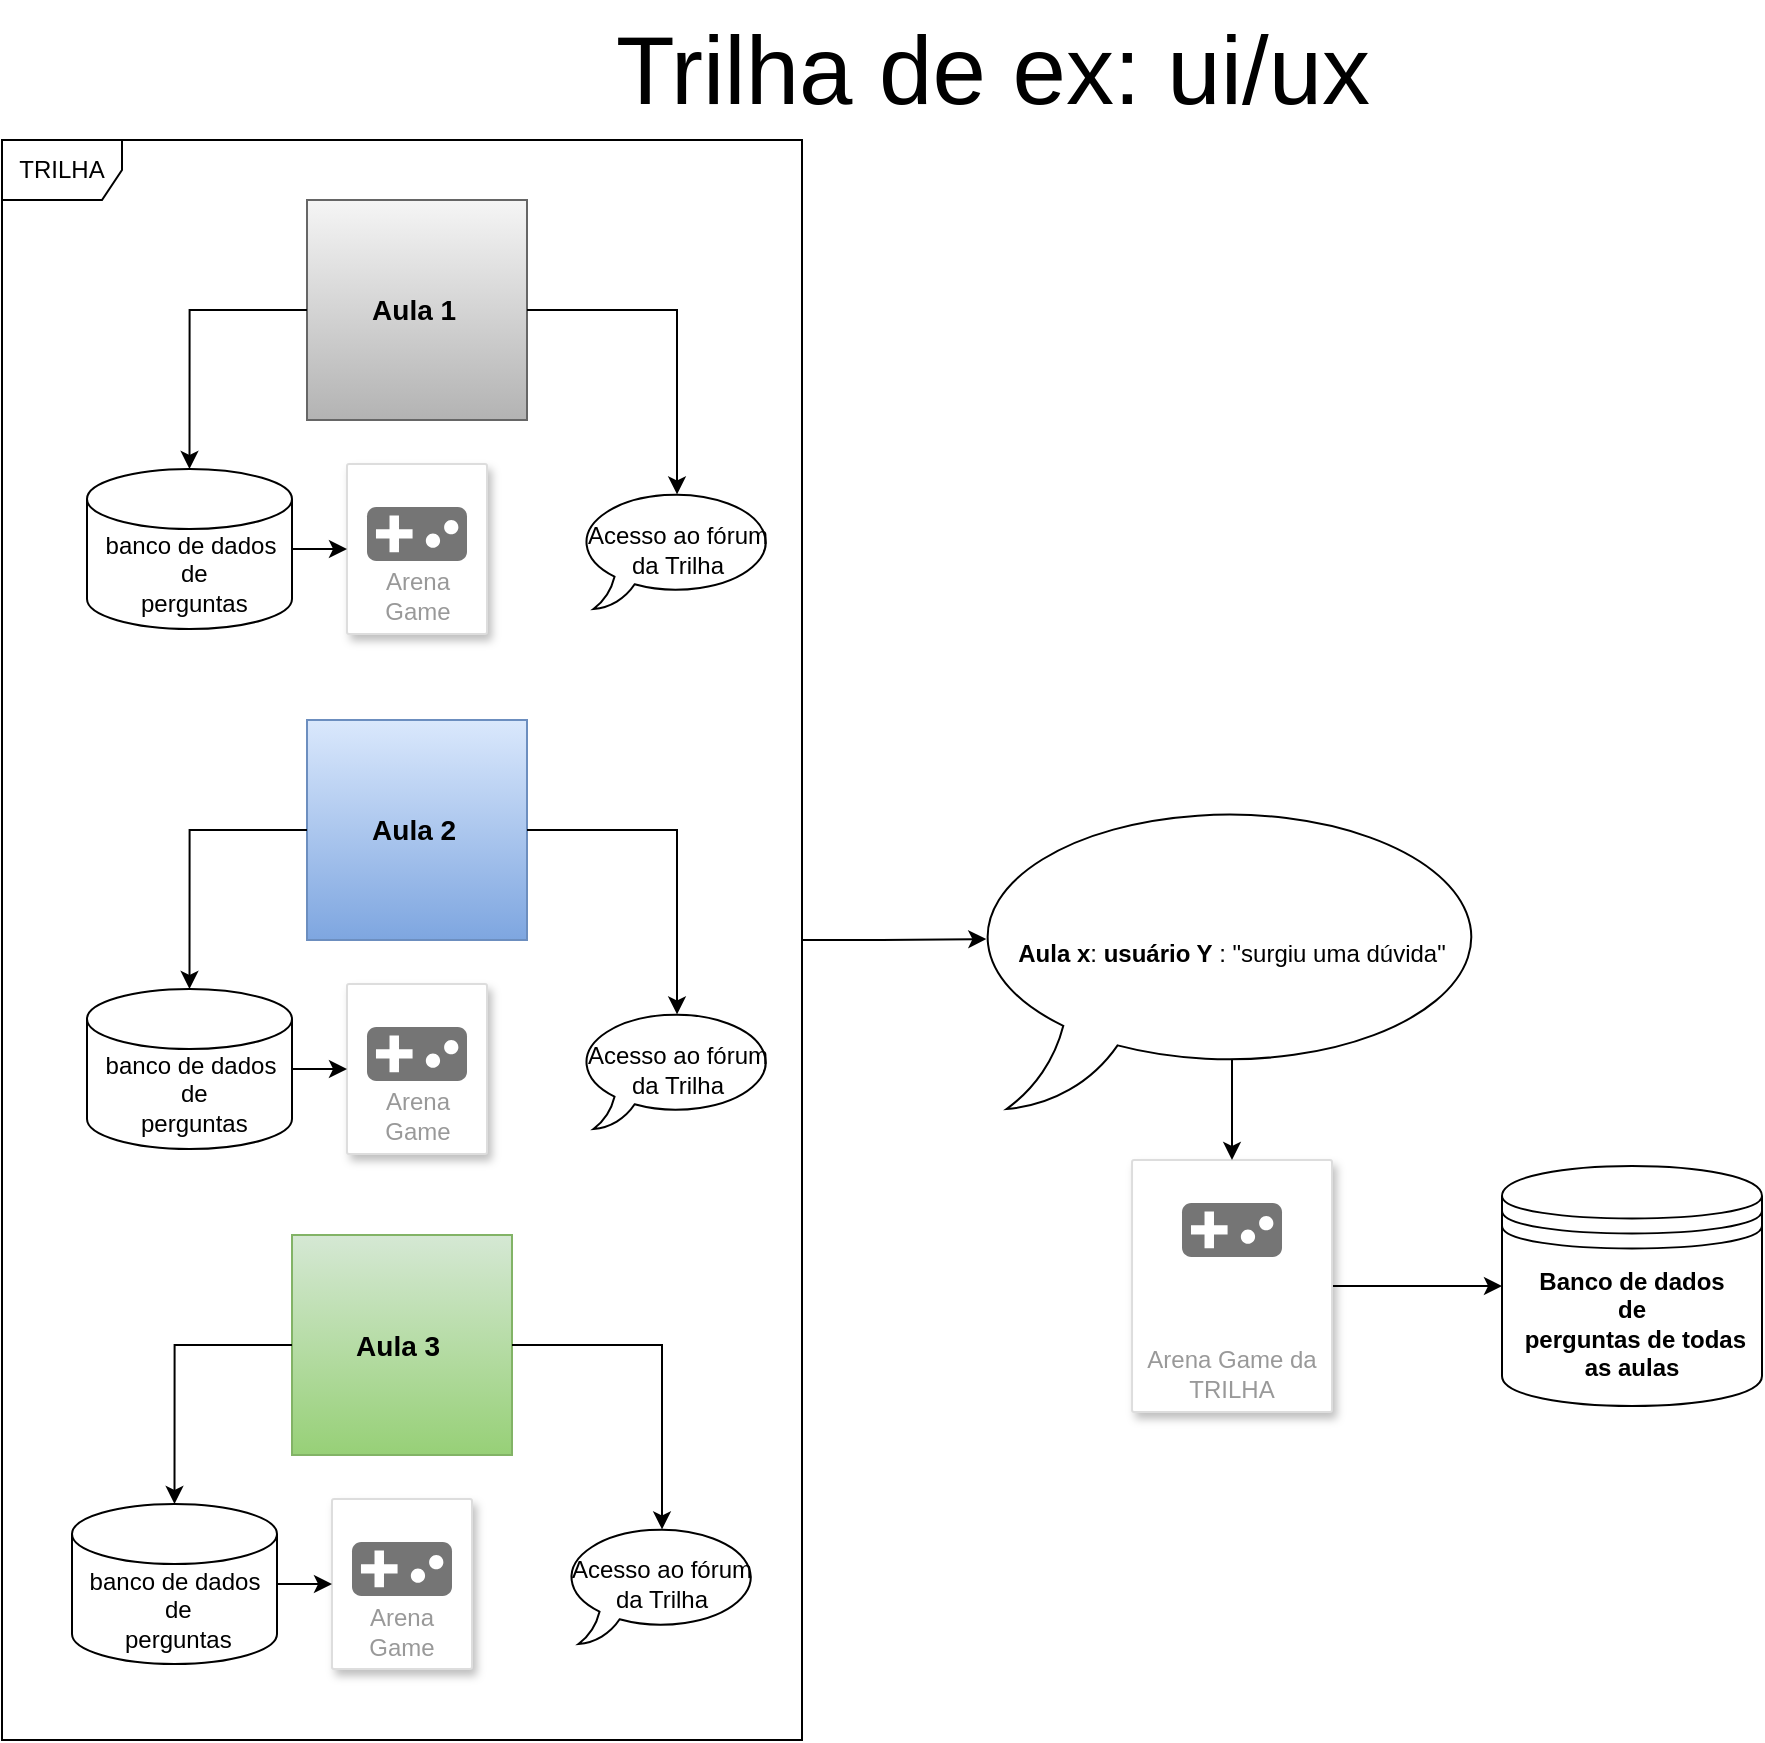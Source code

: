 <mxfile version="24.7.16">
  <diagram name="Página-1" id="NrrEXgRHciqs66VpnFxt">
    <mxGraphModel dx="1707" dy="855" grid="1" gridSize="10" guides="1" tooltips="1" connect="1" arrows="1" fold="1" page="1" pageScale="1" pageWidth="827" pageHeight="1169" math="0" shadow="0">
      <root>
        <mxCell id="0" />
        <mxCell id="1" parent="0" />
        <mxCell id="22VOJDSw5q1sDKJSQ0TA-1" value="&lt;b&gt;&lt;font style=&quot;font-size: 14px;&quot;&gt;Aula 1&amp;nbsp;&lt;/font&gt;&lt;/b&gt;" style="whiteSpace=wrap;html=1;aspect=fixed;fillColor=#f5f5f5;gradientColor=#b3b3b3;strokeColor=#666666;" vertex="1" parent="1">
          <mxGeometry x="152.5" y="110" width="110" height="110" as="geometry" />
        </mxCell>
        <mxCell id="22VOJDSw5q1sDKJSQ0TA-8" value="&lt;font style=&quot;font-size: 48px;&quot;&gt;Trilha de ex: ui/ux&lt;/font&gt;" style="text;html=1;align=center;verticalAlign=middle;resizable=0;points=[];autosize=1;strokeColor=none;fillColor=none;" vertex="1" parent="1">
          <mxGeometry x="295" y="10" width="400" height="70" as="geometry" />
        </mxCell>
        <mxCell id="22VOJDSw5q1sDKJSQ0TA-10" value="Arena &lt;br&gt;Game" style="strokeColor=#dddddd;shadow=1;strokeWidth=1;rounded=1;absoluteArcSize=1;arcSize=2;labelPosition=center;verticalLabelPosition=middle;align=center;verticalAlign=bottom;spacingLeft=0;fontColor=#999999;fontSize=12;whiteSpace=wrap;spacingBottom=2;html=1;" vertex="1" parent="1">
          <mxGeometry x="172.5" y="242" width="70" height="85" as="geometry" />
        </mxCell>
        <mxCell id="22VOJDSw5q1sDKJSQ0TA-11" value="" style="sketch=0;dashed=0;connectable=0;html=1;fillColor=#757575;strokeColor=none;shape=mxgraph.gcp2.game;part=1;" vertex="1" parent="22VOJDSw5q1sDKJSQ0TA-10">
          <mxGeometry x="0.5" width="50" height="27" relative="1" as="geometry">
            <mxPoint x="-25" y="21.5" as="offset" />
          </mxGeometry>
        </mxCell>
        <mxCell id="22VOJDSw5q1sDKJSQ0TA-80" style="edgeStyle=orthogonalEdgeStyle;rounded=0;orthogonalLoop=1;jettySize=auto;html=1;exitX=1;exitY=0.5;exitDx=0;exitDy=0;entryX=0;entryY=0.5;entryDx=0;entryDy=0;" edge="1" parent="1" source="22VOJDSw5q1sDKJSQ0TA-33" target="22VOJDSw5q1sDKJSQ0TA-78">
          <mxGeometry relative="1" as="geometry" />
        </mxCell>
        <mxCell id="22VOJDSw5q1sDKJSQ0TA-33" value="Arena Game da TRILHA" style="strokeColor=#dddddd;shadow=1;strokeWidth=1;rounded=1;absoluteArcSize=1;arcSize=2;labelPosition=center;verticalLabelPosition=middle;align=center;verticalAlign=bottom;spacingLeft=0;fontColor=#999999;fontSize=12;whiteSpace=wrap;spacingBottom=2;html=1;" vertex="1" parent="1">
          <mxGeometry x="565.02" y="590" width="99.97" height="126" as="geometry" />
        </mxCell>
        <mxCell id="22VOJDSw5q1sDKJSQ0TA-34" value="" style="sketch=0;dashed=0;connectable=0;html=1;fillColor=#757575;strokeColor=none;shape=mxgraph.gcp2.game;part=1;" vertex="1" parent="22VOJDSw5q1sDKJSQ0TA-33">
          <mxGeometry x="0.5" width="50" height="27" relative="1" as="geometry">
            <mxPoint x="-25" y="21.5" as="offset" />
          </mxGeometry>
        </mxCell>
        <mxCell id="22VOJDSw5q1sDKJSQ0TA-55" style="edgeStyle=orthogonalEdgeStyle;rounded=0;orthogonalLoop=1;jettySize=auto;html=1;exitX=1;exitY=0.5;exitDx=0;exitDy=0;exitPerimeter=0;entryX=0;entryY=0.5;entryDx=0;entryDy=0;" edge="1" parent="1" source="22VOJDSw5q1sDKJSQ0TA-53" target="22VOJDSw5q1sDKJSQ0TA-10">
          <mxGeometry relative="1" as="geometry" />
        </mxCell>
        <mxCell id="22VOJDSw5q1sDKJSQ0TA-53" value="&lt;span style=&quot;text-wrap: nowrap;&quot;&gt;banco de dados&lt;/span&gt;&lt;br style=&quot;text-wrap: nowrap;&quot;&gt;&lt;span style=&quot;text-wrap: nowrap;&quot;&gt;&amp;nbsp;de&lt;/span&gt;&lt;br style=&quot;text-wrap: nowrap;&quot;&gt;&lt;span style=&quot;text-wrap: nowrap;&quot;&gt;&amp;nbsp;perguntas&lt;/span&gt;" style="shape=cylinder3;whiteSpace=wrap;html=1;boundedLbl=1;backgroundOutline=1;size=15;" vertex="1" parent="1">
          <mxGeometry x="42.5" y="244.5" width="102.5" height="80" as="geometry" />
        </mxCell>
        <mxCell id="22VOJDSw5q1sDKJSQ0TA-54" style="edgeStyle=orthogonalEdgeStyle;rounded=0;orthogonalLoop=1;jettySize=auto;html=1;exitX=0;exitY=0.5;exitDx=0;exitDy=0;entryX=0.5;entryY=0;entryDx=0;entryDy=0;entryPerimeter=0;" edge="1" parent="1" source="22VOJDSw5q1sDKJSQ0TA-1" target="22VOJDSw5q1sDKJSQ0TA-53">
          <mxGeometry relative="1" as="geometry" />
        </mxCell>
        <mxCell id="22VOJDSw5q1sDKJSQ0TA-58" style="edgeStyle=orthogonalEdgeStyle;rounded=0;orthogonalLoop=1;jettySize=auto;html=1;exitX=1;exitY=0.5;exitDx=0;exitDy=0;entryX=0.5;entryY=0.045;entryDx=0;entryDy=0;entryPerimeter=0;" edge="1" parent="1" source="22VOJDSw5q1sDKJSQ0TA-1" target="22VOJDSw5q1sDKJSQ0TA-59">
          <mxGeometry relative="1" as="geometry">
            <mxPoint x="285" y="275.5" as="targetPoint" />
          </mxGeometry>
        </mxCell>
        <mxCell id="22VOJDSw5q1sDKJSQ0TA-59" value="Acesso ao fórum da Trilha" style="whiteSpace=wrap;html=1;shape=mxgraph.basic.oval_callout" vertex="1" parent="1">
          <mxGeometry x="287.5" y="254.5" width="100" height="60" as="geometry" />
        </mxCell>
        <mxCell id="22VOJDSw5q1sDKJSQ0TA-60" value="&lt;font style=&quot;font-size: 14px;&quot;&gt;&lt;b&gt;Aula 2&amp;nbsp;&lt;/b&gt;&lt;/font&gt;" style="whiteSpace=wrap;html=1;aspect=fixed;fillColor=#dae8fc;strokeColor=#6c8ebf;gradientColor=#7ea6e0;" vertex="1" parent="1">
          <mxGeometry x="152.5" y="370" width="110" height="110" as="geometry" />
        </mxCell>
        <mxCell id="22VOJDSw5q1sDKJSQ0TA-61" value="Arena&lt;br&gt;Game" style="strokeColor=#dddddd;shadow=1;strokeWidth=1;rounded=1;absoluteArcSize=1;arcSize=2;labelPosition=center;verticalLabelPosition=middle;align=center;verticalAlign=bottom;spacingLeft=0;fontColor=#999999;fontSize=12;whiteSpace=wrap;spacingBottom=2;html=1;" vertex="1" parent="1">
          <mxGeometry x="172.5" y="502" width="70" height="85" as="geometry" />
        </mxCell>
        <mxCell id="22VOJDSw5q1sDKJSQ0TA-62" value="" style="sketch=0;dashed=0;connectable=0;html=1;fillColor=#757575;strokeColor=none;shape=mxgraph.gcp2.game;part=1;" vertex="1" parent="22VOJDSw5q1sDKJSQ0TA-61">
          <mxGeometry x="0.5" width="50" height="27" relative="1" as="geometry">
            <mxPoint x="-25" y="21.5" as="offset" />
          </mxGeometry>
        </mxCell>
        <mxCell id="22VOJDSw5q1sDKJSQ0TA-63" style="edgeStyle=orthogonalEdgeStyle;rounded=0;orthogonalLoop=1;jettySize=auto;html=1;exitX=1;exitY=0.5;exitDx=0;exitDy=0;exitPerimeter=0;entryX=0;entryY=0.5;entryDx=0;entryDy=0;" edge="1" parent="1" source="22VOJDSw5q1sDKJSQ0TA-64" target="22VOJDSw5q1sDKJSQ0TA-61">
          <mxGeometry relative="1" as="geometry" />
        </mxCell>
        <mxCell id="22VOJDSw5q1sDKJSQ0TA-64" value="&lt;span style=&quot;text-wrap: nowrap;&quot;&gt;banco de dados&lt;/span&gt;&lt;br style=&quot;text-wrap: nowrap;&quot;&gt;&lt;span style=&quot;text-wrap: nowrap;&quot;&gt;&amp;nbsp;de&lt;/span&gt;&lt;br style=&quot;text-wrap: nowrap;&quot;&gt;&lt;span style=&quot;text-wrap: nowrap;&quot;&gt;&amp;nbsp;perguntas&lt;/span&gt;" style="shape=cylinder3;whiteSpace=wrap;html=1;boundedLbl=1;backgroundOutline=1;size=15;" vertex="1" parent="1">
          <mxGeometry x="42.5" y="504.5" width="102.5" height="80" as="geometry" />
        </mxCell>
        <mxCell id="22VOJDSw5q1sDKJSQ0TA-65" style="edgeStyle=orthogonalEdgeStyle;rounded=0;orthogonalLoop=1;jettySize=auto;html=1;exitX=0;exitY=0.5;exitDx=0;exitDy=0;entryX=0.5;entryY=0;entryDx=0;entryDy=0;entryPerimeter=0;" edge="1" parent="1" source="22VOJDSw5q1sDKJSQ0TA-60" target="22VOJDSw5q1sDKJSQ0TA-64">
          <mxGeometry relative="1" as="geometry" />
        </mxCell>
        <mxCell id="22VOJDSw5q1sDKJSQ0TA-66" style="edgeStyle=orthogonalEdgeStyle;rounded=0;orthogonalLoop=1;jettySize=auto;html=1;exitX=1;exitY=0.5;exitDx=0;exitDy=0;entryX=0.5;entryY=0.045;entryDx=0;entryDy=0;entryPerimeter=0;" edge="1" parent="1" source="22VOJDSw5q1sDKJSQ0TA-60" target="22VOJDSw5q1sDKJSQ0TA-67">
          <mxGeometry relative="1" as="geometry">
            <mxPoint x="285" y="535.5" as="targetPoint" />
          </mxGeometry>
        </mxCell>
        <mxCell id="22VOJDSw5q1sDKJSQ0TA-67" value="Acesso ao fórum da Trilha" style="whiteSpace=wrap;html=1;shape=mxgraph.basic.oval_callout" vertex="1" parent="1">
          <mxGeometry x="287.5" y="514.5" width="100" height="60" as="geometry" />
        </mxCell>
        <mxCell id="22VOJDSw5q1sDKJSQ0TA-68" value="&lt;b&gt;&lt;font style=&quot;font-size: 14px;&quot;&gt;Aula 3&amp;nbsp;&lt;/font&gt;&lt;/b&gt;" style="whiteSpace=wrap;html=1;aspect=fixed;fillColor=#d5e8d4;strokeColor=#82b366;gradientColor=#97d077;" vertex="1" parent="1">
          <mxGeometry x="145" y="627.5" width="110" height="110" as="geometry" />
        </mxCell>
        <mxCell id="22VOJDSw5q1sDKJSQ0TA-69" value="Arena&lt;br&gt;Game" style="strokeColor=#dddddd;shadow=1;strokeWidth=1;rounded=1;absoluteArcSize=1;arcSize=2;labelPosition=center;verticalLabelPosition=middle;align=center;verticalAlign=bottom;spacingLeft=0;fontColor=#999999;fontSize=12;whiteSpace=wrap;spacingBottom=2;html=1;" vertex="1" parent="1">
          <mxGeometry x="165" y="759.5" width="70" height="85" as="geometry" />
        </mxCell>
        <mxCell id="22VOJDSw5q1sDKJSQ0TA-70" value="" style="sketch=0;dashed=0;connectable=0;html=1;fillColor=#757575;strokeColor=none;shape=mxgraph.gcp2.game;part=1;" vertex="1" parent="22VOJDSw5q1sDKJSQ0TA-69">
          <mxGeometry x="0.5" width="50" height="27" relative="1" as="geometry">
            <mxPoint x="-25" y="21.5" as="offset" />
          </mxGeometry>
        </mxCell>
        <mxCell id="22VOJDSw5q1sDKJSQ0TA-71" style="edgeStyle=orthogonalEdgeStyle;rounded=0;orthogonalLoop=1;jettySize=auto;html=1;exitX=1;exitY=0.5;exitDx=0;exitDy=0;exitPerimeter=0;entryX=0;entryY=0.5;entryDx=0;entryDy=0;" edge="1" parent="1" source="22VOJDSw5q1sDKJSQ0TA-72" target="22VOJDSw5q1sDKJSQ0TA-69">
          <mxGeometry relative="1" as="geometry" />
        </mxCell>
        <mxCell id="22VOJDSw5q1sDKJSQ0TA-72" value="&lt;span style=&quot;text-wrap: nowrap;&quot;&gt;banco de dados&lt;/span&gt;&lt;br style=&quot;text-wrap: nowrap;&quot;&gt;&lt;span style=&quot;text-wrap: nowrap;&quot;&gt;&amp;nbsp;de&lt;/span&gt;&lt;br style=&quot;text-wrap: nowrap;&quot;&gt;&lt;span style=&quot;text-wrap: nowrap;&quot;&gt;&amp;nbsp;perguntas&lt;/span&gt;" style="shape=cylinder3;whiteSpace=wrap;html=1;boundedLbl=1;backgroundOutline=1;size=15;" vertex="1" parent="1">
          <mxGeometry x="35" y="762" width="102.5" height="80" as="geometry" />
        </mxCell>
        <mxCell id="22VOJDSw5q1sDKJSQ0TA-73" style="edgeStyle=orthogonalEdgeStyle;rounded=0;orthogonalLoop=1;jettySize=auto;html=1;exitX=0;exitY=0.5;exitDx=0;exitDy=0;entryX=0.5;entryY=0;entryDx=0;entryDy=0;entryPerimeter=0;" edge="1" parent="1" source="22VOJDSw5q1sDKJSQ0TA-68" target="22VOJDSw5q1sDKJSQ0TA-72">
          <mxGeometry relative="1" as="geometry" />
        </mxCell>
        <mxCell id="22VOJDSw5q1sDKJSQ0TA-74" style="edgeStyle=orthogonalEdgeStyle;rounded=0;orthogonalLoop=1;jettySize=auto;html=1;exitX=1;exitY=0.5;exitDx=0;exitDy=0;entryX=0.5;entryY=0.045;entryDx=0;entryDy=0;entryPerimeter=0;" edge="1" parent="1" source="22VOJDSw5q1sDKJSQ0TA-68" target="22VOJDSw5q1sDKJSQ0TA-75">
          <mxGeometry relative="1" as="geometry">
            <mxPoint x="277.5" y="793" as="targetPoint" />
          </mxGeometry>
        </mxCell>
        <mxCell id="22VOJDSw5q1sDKJSQ0TA-75" value="Acesso ao fórum da Trilha" style="whiteSpace=wrap;html=1;shape=mxgraph.basic.oval_callout" vertex="1" parent="1">
          <mxGeometry x="280" y="772" width="100" height="60" as="geometry" />
        </mxCell>
        <mxCell id="22VOJDSw5q1sDKJSQ0TA-76" value="TRILHA" style="shape=umlFrame;whiteSpace=wrap;html=1;pointerEvents=0;" vertex="1" parent="1">
          <mxGeometry y="80" width="400" height="800" as="geometry" />
        </mxCell>
        <mxCell id="22VOJDSw5q1sDKJSQ0TA-81" style="edgeStyle=orthogonalEdgeStyle;rounded=0;orthogonalLoop=1;jettySize=auto;html=1;exitX=0.5;exitY=0.84;exitDx=0;exitDy=0;exitPerimeter=0;entryX=0.5;entryY=0;entryDx=0;entryDy=0;" edge="1" parent="1" source="22VOJDSw5q1sDKJSQ0TA-77" target="22VOJDSw5q1sDKJSQ0TA-33">
          <mxGeometry relative="1" as="geometry" />
        </mxCell>
        <mxCell id="22VOJDSw5q1sDKJSQ0TA-77" value="&lt;span style=&quot;text-wrap: nowrap;&quot;&gt;&lt;b&gt;Aula x&lt;/b&gt;: &lt;b&gt;usuário Y&lt;/b&gt; : &quot;surgiu uma dúvida&quot;&lt;/span&gt;" style="whiteSpace=wrap;html=1;shape=mxgraph.basic.oval_callout" vertex="1" parent="1">
          <mxGeometry x="480" y="410" width="270" height="154.5" as="geometry" />
        </mxCell>
        <mxCell id="22VOJDSw5q1sDKJSQ0TA-78" value="&lt;b style=&quot;text-wrap: nowrap;&quot;&gt;Banco de dados&lt;br&gt;de&lt;br&gt;&amp;nbsp;perguntas de todas &lt;br&gt;as aulas&lt;/b&gt;" style="shape=datastore;whiteSpace=wrap;html=1;" vertex="1" parent="1">
          <mxGeometry x="750" y="593" width="130" height="120" as="geometry" />
        </mxCell>
        <mxCell id="22VOJDSw5q1sDKJSQ0TA-79" style="edgeStyle=orthogonalEdgeStyle;rounded=0;orthogonalLoop=1;jettySize=auto;html=1;entryX=0.045;entryY=0.45;entryDx=0;entryDy=0;entryPerimeter=0;" edge="1" parent="1" source="22VOJDSw5q1sDKJSQ0TA-76" target="22VOJDSw5q1sDKJSQ0TA-77">
          <mxGeometry relative="1" as="geometry" />
        </mxCell>
      </root>
    </mxGraphModel>
  </diagram>
</mxfile>
